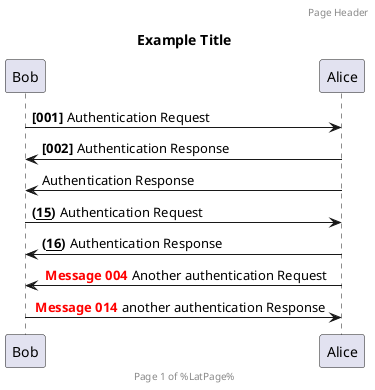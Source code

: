 @startuml
'https://plantuml.com/sequence-diagram

' autonumber basenum ""显示的格式"  1 10 "<b>(<u>##</u>)


' 添加标头
header Page Header
' 添加页脚
footer Page %page% of %LatPage%
'添加标题
title Example Title

'[000]填充位
autonumber 1 "<b>[000]"
Bob -> Alice: Authentication Request
Bob <- Alice: Authentication Response
autonumber stop
Bob <- Alice: Authentication Response

autonumber 15 "<b>(<u>##</u>)"
Bob -> Alice: Authentication Request
Bob <- Alice: Authentication Response

' 10 指定步长
autonumber 4 10 "<font color=red><b> Message 000"
Alice -> Bob: Another authentication Request
Alice <- Bob: another authentication Response
@enduml